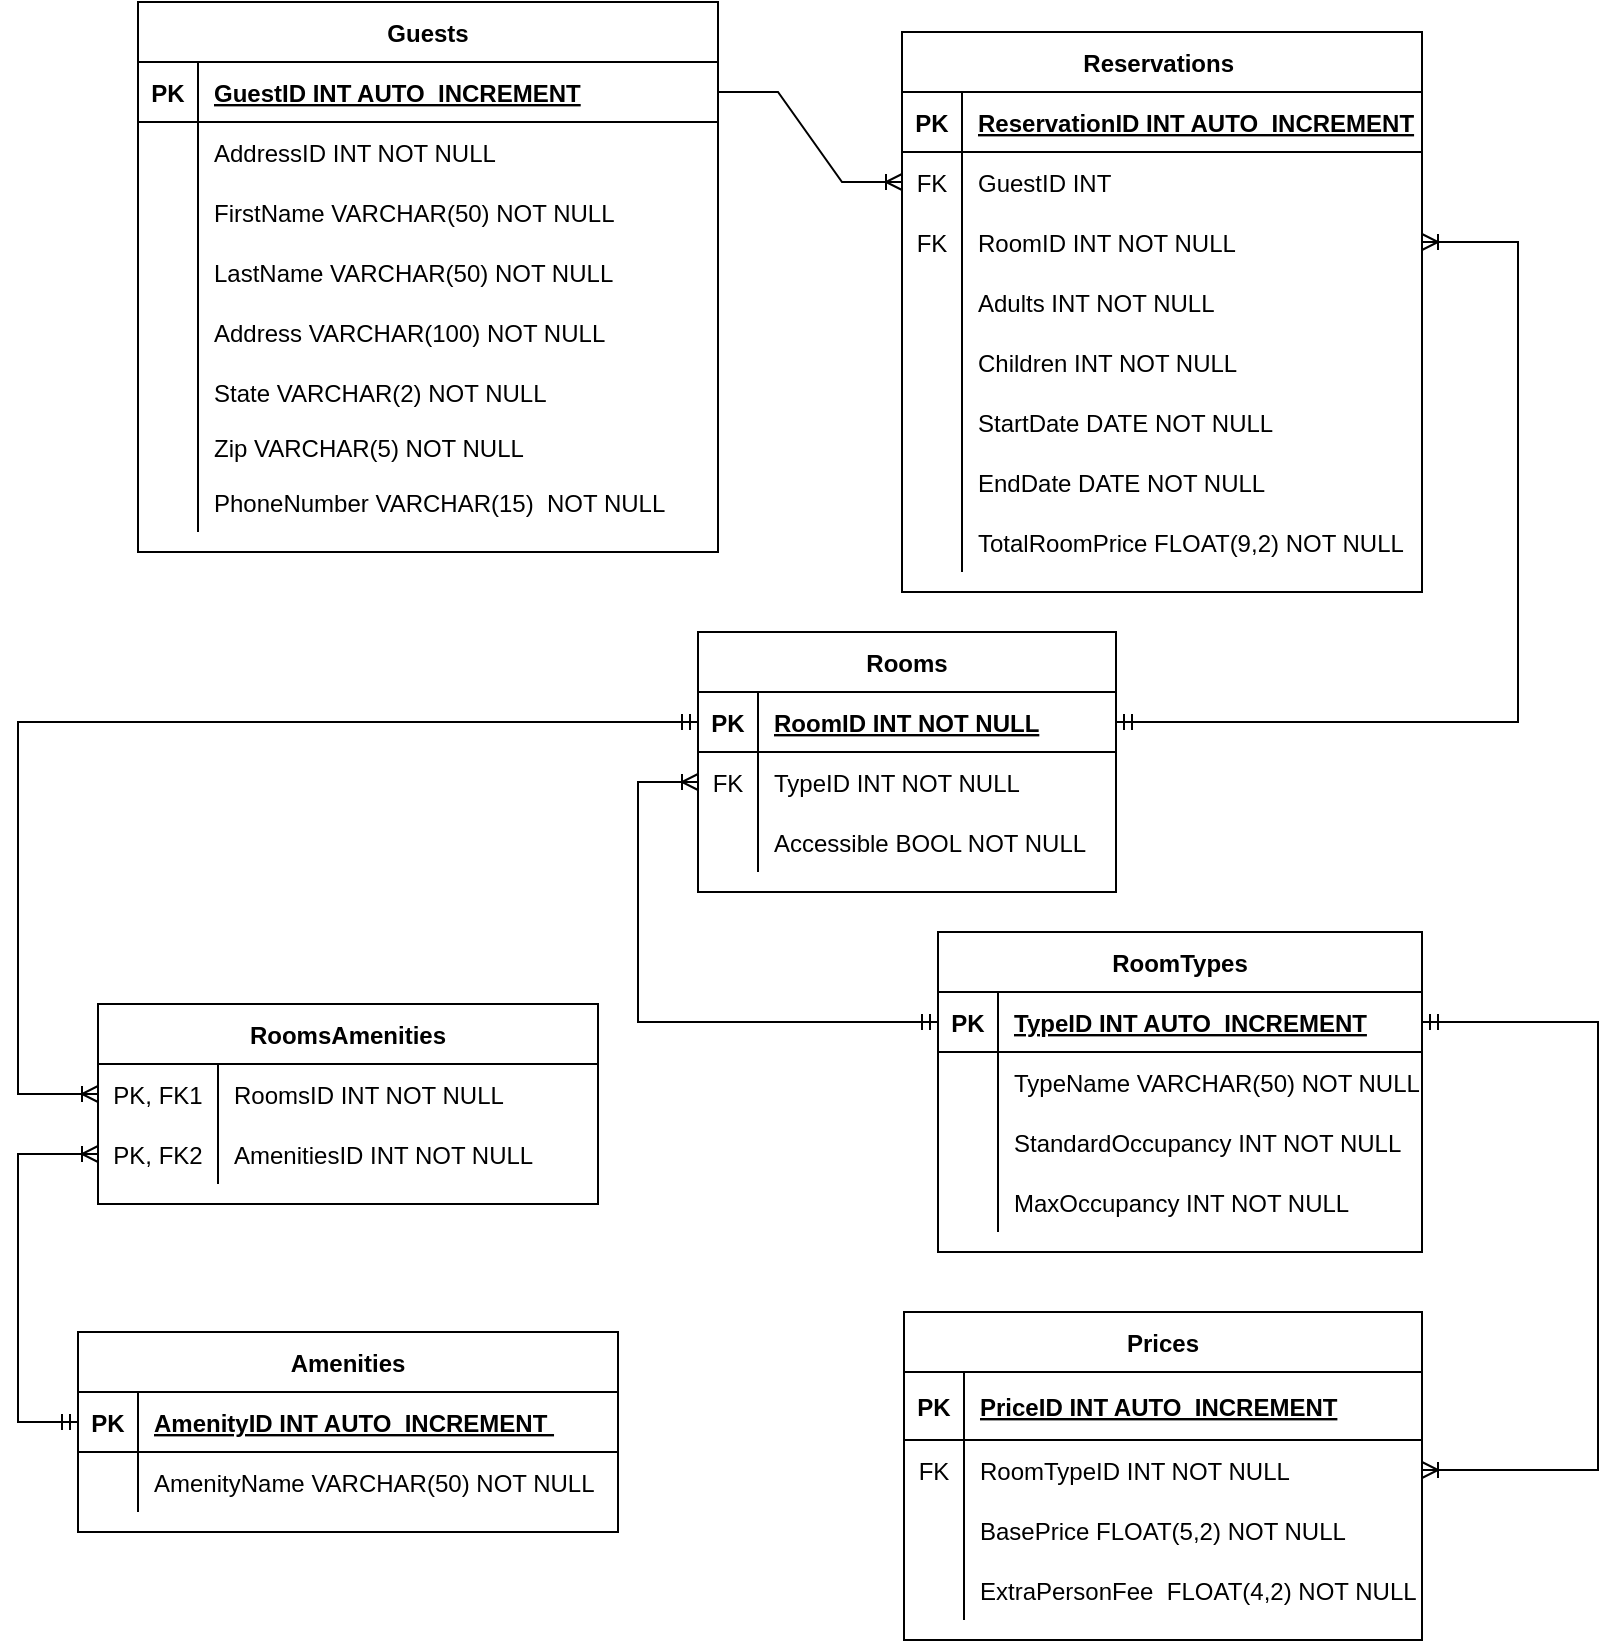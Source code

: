<mxfile version="20.4.0" type="github">
  <diagram id="ZT-JenQ6WWcd78gnaevU" name="Page-1">
    <mxGraphModel dx="1351" dy="877" grid="1" gridSize="10" guides="1" tooltips="1" connect="1" arrows="1" fold="1" page="1" pageScale="1" pageWidth="850" pageHeight="1100" math="0" shadow="0">
      <root>
        <mxCell id="0" />
        <mxCell id="1" parent="0" />
        <mxCell id="3OvZl7qTBsmn6aNfm2eg-8" value="Guests" style="shape=table;startSize=30;container=1;collapsible=1;childLayout=tableLayout;fixedRows=1;rowLines=0;fontStyle=1;align=center;resizeLast=1;" parent="1" vertex="1">
          <mxGeometry x="70" y="25" width="290" height="275" as="geometry" />
        </mxCell>
        <mxCell id="3OvZl7qTBsmn6aNfm2eg-9" value="" style="shape=tableRow;horizontal=0;startSize=0;swimlaneHead=0;swimlaneBody=0;fillColor=none;collapsible=0;dropTarget=0;points=[[0,0.5],[1,0.5]];portConstraint=eastwest;top=0;left=0;right=0;bottom=1;" parent="3OvZl7qTBsmn6aNfm2eg-8" vertex="1">
          <mxGeometry y="30" width="290" height="30" as="geometry" />
        </mxCell>
        <mxCell id="3OvZl7qTBsmn6aNfm2eg-10" value="PK" style="shape=partialRectangle;connectable=0;fillColor=none;top=0;left=0;bottom=0;right=0;fontStyle=1;overflow=hidden;" parent="3OvZl7qTBsmn6aNfm2eg-9" vertex="1">
          <mxGeometry width="30" height="30" as="geometry">
            <mxRectangle width="30" height="30" as="alternateBounds" />
          </mxGeometry>
        </mxCell>
        <mxCell id="3OvZl7qTBsmn6aNfm2eg-11" value="GuestID INT AUTO_INCREMENT" style="shape=partialRectangle;connectable=0;fillColor=none;top=0;left=0;bottom=0;right=0;align=left;spacingLeft=6;fontStyle=5;overflow=hidden;" parent="3OvZl7qTBsmn6aNfm2eg-9" vertex="1">
          <mxGeometry x="30" width="260" height="30" as="geometry">
            <mxRectangle width="260" height="30" as="alternateBounds" />
          </mxGeometry>
        </mxCell>
        <mxCell id="3OvZl7qTBsmn6aNfm2eg-188" style="shape=tableRow;horizontal=0;startSize=0;swimlaneHead=0;swimlaneBody=0;fillColor=none;collapsible=0;dropTarget=0;points=[[0,0.5],[1,0.5]];portConstraint=eastwest;top=0;left=0;right=0;bottom=0;" parent="3OvZl7qTBsmn6aNfm2eg-8" vertex="1">
          <mxGeometry y="60" width="290" height="30" as="geometry" />
        </mxCell>
        <mxCell id="3OvZl7qTBsmn6aNfm2eg-189" style="shape=partialRectangle;connectable=0;fillColor=none;top=0;left=0;bottom=0;right=0;editable=1;overflow=hidden;" parent="3OvZl7qTBsmn6aNfm2eg-188" vertex="1">
          <mxGeometry width="30" height="30" as="geometry">
            <mxRectangle width="30" height="30" as="alternateBounds" />
          </mxGeometry>
        </mxCell>
        <mxCell id="3OvZl7qTBsmn6aNfm2eg-190" value="AddressID INT NOT NULL" style="shape=partialRectangle;connectable=0;fillColor=none;top=0;left=0;bottom=0;right=0;align=left;spacingLeft=6;overflow=hidden;" parent="3OvZl7qTBsmn6aNfm2eg-188" vertex="1">
          <mxGeometry x="30" width="260" height="30" as="geometry">
            <mxRectangle width="260" height="30" as="alternateBounds" />
          </mxGeometry>
        </mxCell>
        <mxCell id="3OvZl7qTBsmn6aNfm2eg-12" value="" style="shape=tableRow;horizontal=0;startSize=0;swimlaneHead=0;swimlaneBody=0;fillColor=none;collapsible=0;dropTarget=0;points=[[0,0.5],[1,0.5]];portConstraint=eastwest;top=0;left=0;right=0;bottom=0;" parent="3OvZl7qTBsmn6aNfm2eg-8" vertex="1">
          <mxGeometry y="90" width="290" height="30" as="geometry" />
        </mxCell>
        <mxCell id="3OvZl7qTBsmn6aNfm2eg-13" value="" style="shape=partialRectangle;connectable=0;fillColor=none;top=0;left=0;bottom=0;right=0;editable=1;overflow=hidden;" parent="3OvZl7qTBsmn6aNfm2eg-12" vertex="1">
          <mxGeometry width="30" height="30" as="geometry">
            <mxRectangle width="30" height="30" as="alternateBounds" />
          </mxGeometry>
        </mxCell>
        <mxCell id="3OvZl7qTBsmn6aNfm2eg-14" value="FirstName VARCHAR(50) NOT NULL " style="shape=partialRectangle;connectable=0;fillColor=none;top=0;left=0;bottom=0;right=0;align=left;spacingLeft=6;overflow=hidden;" parent="3OvZl7qTBsmn6aNfm2eg-12" vertex="1">
          <mxGeometry x="30" width="260" height="30" as="geometry">
            <mxRectangle width="260" height="30" as="alternateBounds" />
          </mxGeometry>
        </mxCell>
        <mxCell id="3OvZl7qTBsmn6aNfm2eg-15" value="" style="shape=tableRow;horizontal=0;startSize=0;swimlaneHead=0;swimlaneBody=0;fillColor=none;collapsible=0;dropTarget=0;points=[[0,0.5],[1,0.5]];portConstraint=eastwest;top=0;left=0;right=0;bottom=0;" parent="3OvZl7qTBsmn6aNfm2eg-8" vertex="1">
          <mxGeometry y="120" width="290" height="30" as="geometry" />
        </mxCell>
        <mxCell id="3OvZl7qTBsmn6aNfm2eg-16" value="" style="shape=partialRectangle;connectable=0;fillColor=none;top=0;left=0;bottom=0;right=0;editable=1;overflow=hidden;" parent="3OvZl7qTBsmn6aNfm2eg-15" vertex="1">
          <mxGeometry width="30" height="30" as="geometry">
            <mxRectangle width="30" height="30" as="alternateBounds" />
          </mxGeometry>
        </mxCell>
        <mxCell id="3OvZl7qTBsmn6aNfm2eg-17" value="LastName VARCHAR(50) NOT NULL" style="shape=partialRectangle;connectable=0;fillColor=none;top=0;left=0;bottom=0;right=0;align=left;spacingLeft=6;overflow=hidden;" parent="3OvZl7qTBsmn6aNfm2eg-15" vertex="1">
          <mxGeometry x="30" width="260" height="30" as="geometry">
            <mxRectangle width="260" height="30" as="alternateBounds" />
          </mxGeometry>
        </mxCell>
        <mxCell id="r-uwivStK48X_2Jca5Dh-27" style="shape=tableRow;horizontal=0;startSize=0;swimlaneHead=0;swimlaneBody=0;fillColor=none;collapsible=0;dropTarget=0;points=[[0,0.5],[1,0.5]];portConstraint=eastwest;top=0;left=0;right=0;bottom=0;" vertex="1" parent="3OvZl7qTBsmn6aNfm2eg-8">
          <mxGeometry y="150" width="290" height="30" as="geometry" />
        </mxCell>
        <mxCell id="r-uwivStK48X_2Jca5Dh-28" style="shape=partialRectangle;connectable=0;fillColor=none;top=0;left=0;bottom=0;right=0;editable=1;overflow=hidden;" vertex="1" parent="r-uwivStK48X_2Jca5Dh-27">
          <mxGeometry width="30" height="30" as="geometry">
            <mxRectangle width="30" height="30" as="alternateBounds" />
          </mxGeometry>
        </mxCell>
        <mxCell id="r-uwivStK48X_2Jca5Dh-29" value="Address VARCHAR(100) NOT NULL " style="shape=partialRectangle;connectable=0;fillColor=none;top=0;left=0;bottom=0;right=0;align=left;spacingLeft=6;overflow=hidden;" vertex="1" parent="r-uwivStK48X_2Jca5Dh-27">
          <mxGeometry x="30" width="260" height="30" as="geometry">
            <mxRectangle width="260" height="30" as="alternateBounds" />
          </mxGeometry>
        </mxCell>
        <mxCell id="r-uwivStK48X_2Jca5Dh-24" style="shape=tableRow;horizontal=0;startSize=0;swimlaneHead=0;swimlaneBody=0;fillColor=none;collapsible=0;dropTarget=0;points=[[0,0.5],[1,0.5]];portConstraint=eastwest;top=0;left=0;right=0;bottom=0;" vertex="1" parent="3OvZl7qTBsmn6aNfm2eg-8">
          <mxGeometry y="180" width="290" height="30" as="geometry" />
        </mxCell>
        <mxCell id="r-uwivStK48X_2Jca5Dh-25" style="shape=partialRectangle;connectable=0;fillColor=none;top=0;left=0;bottom=0;right=0;editable=1;overflow=hidden;" vertex="1" parent="r-uwivStK48X_2Jca5Dh-24">
          <mxGeometry width="30" height="30" as="geometry">
            <mxRectangle width="30" height="30" as="alternateBounds" />
          </mxGeometry>
        </mxCell>
        <mxCell id="r-uwivStK48X_2Jca5Dh-26" value="State VARCHAR(2) NOT NULL" style="shape=partialRectangle;connectable=0;fillColor=none;top=0;left=0;bottom=0;right=0;align=left;spacingLeft=6;overflow=hidden;" vertex="1" parent="r-uwivStK48X_2Jca5Dh-24">
          <mxGeometry x="30" width="260" height="30" as="geometry">
            <mxRectangle width="260" height="30" as="alternateBounds" />
          </mxGeometry>
        </mxCell>
        <mxCell id="r-uwivStK48X_2Jca5Dh-21" style="shape=tableRow;horizontal=0;startSize=0;swimlaneHead=0;swimlaneBody=0;fillColor=none;collapsible=0;dropTarget=0;points=[[0,0.5],[1,0.5]];portConstraint=eastwest;top=0;left=0;right=0;bottom=0;" vertex="1" parent="3OvZl7qTBsmn6aNfm2eg-8">
          <mxGeometry y="210" width="290" height="25" as="geometry" />
        </mxCell>
        <mxCell id="r-uwivStK48X_2Jca5Dh-22" style="shape=partialRectangle;connectable=0;fillColor=none;top=0;left=0;bottom=0;right=0;editable=1;overflow=hidden;" vertex="1" parent="r-uwivStK48X_2Jca5Dh-21">
          <mxGeometry width="30" height="25" as="geometry">
            <mxRectangle width="30" height="25" as="alternateBounds" />
          </mxGeometry>
        </mxCell>
        <mxCell id="r-uwivStK48X_2Jca5Dh-23" value="Zip VARCHAR(5) NOT NULL" style="shape=partialRectangle;connectable=0;fillColor=none;top=0;left=0;bottom=0;right=0;align=left;spacingLeft=6;overflow=hidden;" vertex="1" parent="r-uwivStK48X_2Jca5Dh-21">
          <mxGeometry x="30" width="260" height="25" as="geometry">
            <mxRectangle width="260" height="25" as="alternateBounds" />
          </mxGeometry>
        </mxCell>
        <mxCell id="3OvZl7qTBsmn6aNfm2eg-18" value="" style="shape=tableRow;horizontal=0;startSize=0;swimlaneHead=0;swimlaneBody=0;fillColor=none;collapsible=0;dropTarget=0;points=[[0,0.5],[1,0.5]];portConstraint=eastwest;top=0;left=0;right=0;bottom=0;" parent="3OvZl7qTBsmn6aNfm2eg-8" vertex="1">
          <mxGeometry y="235" width="290" height="30" as="geometry" />
        </mxCell>
        <mxCell id="3OvZl7qTBsmn6aNfm2eg-19" value="" style="shape=partialRectangle;connectable=0;fillColor=none;top=0;left=0;bottom=0;right=0;editable=1;overflow=hidden;" parent="3OvZl7qTBsmn6aNfm2eg-18" vertex="1">
          <mxGeometry width="30" height="30" as="geometry">
            <mxRectangle width="30" height="30" as="alternateBounds" />
          </mxGeometry>
        </mxCell>
        <mxCell id="3OvZl7qTBsmn6aNfm2eg-20" value="PhoneNumber VARCHAR(15)  NOT NULL" style="shape=partialRectangle;connectable=0;fillColor=none;top=0;left=0;bottom=0;right=0;align=left;spacingLeft=6;overflow=hidden;" parent="3OvZl7qTBsmn6aNfm2eg-18" vertex="1">
          <mxGeometry x="30" width="260" height="30" as="geometry">
            <mxRectangle width="260" height="30" as="alternateBounds" />
          </mxGeometry>
        </mxCell>
        <mxCell id="3OvZl7qTBsmn6aNfm2eg-43" value="Reservations " style="shape=table;startSize=30;container=1;collapsible=1;childLayout=tableLayout;fixedRows=1;rowLines=0;fontStyle=1;align=center;resizeLast=1;" parent="1" vertex="1">
          <mxGeometry x="452" y="40" width="260" height="280" as="geometry" />
        </mxCell>
        <mxCell id="3OvZl7qTBsmn6aNfm2eg-44" value="" style="shape=tableRow;horizontal=0;startSize=0;swimlaneHead=0;swimlaneBody=0;fillColor=none;collapsible=0;dropTarget=0;points=[[0,0.5],[1,0.5]];portConstraint=eastwest;top=0;left=0;right=0;bottom=1;" parent="3OvZl7qTBsmn6aNfm2eg-43" vertex="1">
          <mxGeometry y="30" width="260" height="30" as="geometry" />
        </mxCell>
        <mxCell id="3OvZl7qTBsmn6aNfm2eg-45" value="PK" style="shape=partialRectangle;connectable=0;fillColor=none;top=0;left=0;bottom=0;right=0;fontStyle=1;overflow=hidden;" parent="3OvZl7qTBsmn6aNfm2eg-44" vertex="1">
          <mxGeometry width="30" height="30" as="geometry">
            <mxRectangle width="30" height="30" as="alternateBounds" />
          </mxGeometry>
        </mxCell>
        <mxCell id="3OvZl7qTBsmn6aNfm2eg-46" value="ReservationID INT AUTO_INCREMENT" style="shape=partialRectangle;connectable=0;fillColor=none;top=0;left=0;bottom=0;right=0;align=left;spacingLeft=6;fontStyle=5;overflow=hidden;" parent="3OvZl7qTBsmn6aNfm2eg-44" vertex="1">
          <mxGeometry x="30" width="230" height="30" as="geometry">
            <mxRectangle width="230" height="30" as="alternateBounds" />
          </mxGeometry>
        </mxCell>
        <mxCell id="3OvZl7qTBsmn6aNfm2eg-47" value="" style="shape=tableRow;horizontal=0;startSize=0;swimlaneHead=0;swimlaneBody=0;fillColor=none;collapsible=0;dropTarget=0;points=[[0,0.5],[1,0.5]];portConstraint=eastwest;top=0;left=0;right=0;bottom=0;" parent="3OvZl7qTBsmn6aNfm2eg-43" vertex="1">
          <mxGeometry y="60" width="260" height="30" as="geometry" />
        </mxCell>
        <mxCell id="3OvZl7qTBsmn6aNfm2eg-48" value="FK" style="shape=partialRectangle;connectable=0;fillColor=none;top=0;left=0;bottom=0;right=0;editable=1;overflow=hidden;" parent="3OvZl7qTBsmn6aNfm2eg-47" vertex="1">
          <mxGeometry width="30" height="30" as="geometry">
            <mxRectangle width="30" height="30" as="alternateBounds" />
          </mxGeometry>
        </mxCell>
        <mxCell id="3OvZl7qTBsmn6aNfm2eg-49" value="GuestID INT" style="shape=partialRectangle;connectable=0;fillColor=none;top=0;left=0;bottom=0;right=0;align=left;spacingLeft=6;overflow=hidden;" parent="3OvZl7qTBsmn6aNfm2eg-47" vertex="1">
          <mxGeometry x="30" width="230" height="30" as="geometry">
            <mxRectangle width="230" height="30" as="alternateBounds" />
          </mxGeometry>
        </mxCell>
        <mxCell id="r-uwivStK48X_2Jca5Dh-47" style="shape=tableRow;horizontal=0;startSize=0;swimlaneHead=0;swimlaneBody=0;fillColor=none;collapsible=0;dropTarget=0;points=[[0,0.5],[1,0.5]];portConstraint=eastwest;top=0;left=0;right=0;bottom=0;" vertex="1" parent="3OvZl7qTBsmn6aNfm2eg-43">
          <mxGeometry y="90" width="260" height="30" as="geometry" />
        </mxCell>
        <mxCell id="r-uwivStK48X_2Jca5Dh-48" value="FK" style="shape=partialRectangle;connectable=0;fillColor=none;top=0;left=0;bottom=0;right=0;editable=1;overflow=hidden;" vertex="1" parent="r-uwivStK48X_2Jca5Dh-47">
          <mxGeometry width="30" height="30" as="geometry">
            <mxRectangle width="30" height="30" as="alternateBounds" />
          </mxGeometry>
        </mxCell>
        <mxCell id="r-uwivStK48X_2Jca5Dh-49" value="RoomID INT NOT NULL" style="shape=partialRectangle;connectable=0;fillColor=none;top=0;left=0;bottom=0;right=0;align=left;spacingLeft=6;overflow=hidden;" vertex="1" parent="r-uwivStK48X_2Jca5Dh-47">
          <mxGeometry x="30" width="230" height="30" as="geometry">
            <mxRectangle width="230" height="30" as="alternateBounds" />
          </mxGeometry>
        </mxCell>
        <mxCell id="3OvZl7qTBsmn6aNfm2eg-50" value="" style="shape=tableRow;horizontal=0;startSize=0;swimlaneHead=0;swimlaneBody=0;fillColor=none;collapsible=0;dropTarget=0;points=[[0,0.5],[1,0.5]];portConstraint=eastwest;top=0;left=0;right=0;bottom=0;" parent="3OvZl7qTBsmn6aNfm2eg-43" vertex="1">
          <mxGeometry y="120" width="260" height="30" as="geometry" />
        </mxCell>
        <mxCell id="3OvZl7qTBsmn6aNfm2eg-51" value="" style="shape=partialRectangle;connectable=0;fillColor=none;top=0;left=0;bottom=0;right=0;editable=1;overflow=hidden;" parent="3OvZl7qTBsmn6aNfm2eg-50" vertex="1">
          <mxGeometry width="30" height="30" as="geometry">
            <mxRectangle width="30" height="30" as="alternateBounds" />
          </mxGeometry>
        </mxCell>
        <mxCell id="3OvZl7qTBsmn6aNfm2eg-52" value="Adults INT NOT NULL" style="shape=partialRectangle;connectable=0;fillColor=none;top=0;left=0;bottom=0;right=0;align=left;spacingLeft=6;overflow=hidden;" parent="3OvZl7qTBsmn6aNfm2eg-50" vertex="1">
          <mxGeometry x="30" width="230" height="30" as="geometry">
            <mxRectangle width="230" height="30" as="alternateBounds" />
          </mxGeometry>
        </mxCell>
        <mxCell id="3OvZl7qTBsmn6aNfm2eg-53" value="" style="shape=tableRow;horizontal=0;startSize=0;swimlaneHead=0;swimlaneBody=0;fillColor=none;collapsible=0;dropTarget=0;points=[[0,0.5],[1,0.5]];portConstraint=eastwest;top=0;left=0;right=0;bottom=0;" parent="3OvZl7qTBsmn6aNfm2eg-43" vertex="1">
          <mxGeometry y="150" width="260" height="30" as="geometry" />
        </mxCell>
        <mxCell id="3OvZl7qTBsmn6aNfm2eg-54" value="" style="shape=partialRectangle;connectable=0;fillColor=none;top=0;left=0;bottom=0;right=0;editable=1;overflow=hidden;" parent="3OvZl7qTBsmn6aNfm2eg-53" vertex="1">
          <mxGeometry width="30" height="30" as="geometry">
            <mxRectangle width="30" height="30" as="alternateBounds" />
          </mxGeometry>
        </mxCell>
        <mxCell id="3OvZl7qTBsmn6aNfm2eg-55" value="Children INT NOT NULL" style="shape=partialRectangle;connectable=0;fillColor=none;top=0;left=0;bottom=0;right=0;align=left;spacingLeft=6;overflow=hidden;" parent="3OvZl7qTBsmn6aNfm2eg-53" vertex="1">
          <mxGeometry x="30" width="230" height="30" as="geometry">
            <mxRectangle width="230" height="30" as="alternateBounds" />
          </mxGeometry>
        </mxCell>
        <mxCell id="3OvZl7qTBsmn6aNfm2eg-56" style="shape=tableRow;horizontal=0;startSize=0;swimlaneHead=0;swimlaneBody=0;fillColor=none;collapsible=0;dropTarget=0;points=[[0,0.5],[1,0.5]];portConstraint=eastwest;top=0;left=0;right=0;bottom=0;" parent="3OvZl7qTBsmn6aNfm2eg-43" vertex="1">
          <mxGeometry y="180" width="260" height="30" as="geometry" />
        </mxCell>
        <mxCell id="3OvZl7qTBsmn6aNfm2eg-57" style="shape=partialRectangle;connectable=0;fillColor=none;top=0;left=0;bottom=0;right=0;editable=1;overflow=hidden;" parent="3OvZl7qTBsmn6aNfm2eg-56" vertex="1">
          <mxGeometry width="30" height="30" as="geometry">
            <mxRectangle width="30" height="30" as="alternateBounds" />
          </mxGeometry>
        </mxCell>
        <mxCell id="3OvZl7qTBsmn6aNfm2eg-58" value="StartDate DATE NOT NULL" style="shape=partialRectangle;connectable=0;fillColor=none;top=0;left=0;bottom=0;right=0;align=left;spacingLeft=6;overflow=hidden;" parent="3OvZl7qTBsmn6aNfm2eg-56" vertex="1">
          <mxGeometry x="30" width="230" height="30" as="geometry">
            <mxRectangle width="230" height="30" as="alternateBounds" />
          </mxGeometry>
        </mxCell>
        <mxCell id="3OvZl7qTBsmn6aNfm2eg-59" style="shape=tableRow;horizontal=0;startSize=0;swimlaneHead=0;swimlaneBody=0;fillColor=none;collapsible=0;dropTarget=0;points=[[0,0.5],[1,0.5]];portConstraint=eastwest;top=0;left=0;right=0;bottom=0;" parent="3OvZl7qTBsmn6aNfm2eg-43" vertex="1">
          <mxGeometry y="210" width="260" height="30" as="geometry" />
        </mxCell>
        <mxCell id="3OvZl7qTBsmn6aNfm2eg-60" style="shape=partialRectangle;connectable=0;fillColor=none;top=0;left=0;bottom=0;right=0;editable=1;overflow=hidden;" parent="3OvZl7qTBsmn6aNfm2eg-59" vertex="1">
          <mxGeometry width="30" height="30" as="geometry">
            <mxRectangle width="30" height="30" as="alternateBounds" />
          </mxGeometry>
        </mxCell>
        <mxCell id="3OvZl7qTBsmn6aNfm2eg-61" value="EndDate DATE NOT NULL " style="shape=partialRectangle;connectable=0;fillColor=none;top=0;left=0;bottom=0;right=0;align=left;spacingLeft=6;overflow=hidden;" parent="3OvZl7qTBsmn6aNfm2eg-59" vertex="1">
          <mxGeometry x="30" width="230" height="30" as="geometry">
            <mxRectangle width="230" height="30" as="alternateBounds" />
          </mxGeometry>
        </mxCell>
        <mxCell id="3OvZl7qTBsmn6aNfm2eg-62" style="shape=tableRow;horizontal=0;startSize=0;swimlaneHead=0;swimlaneBody=0;fillColor=none;collapsible=0;dropTarget=0;points=[[0,0.5],[1,0.5]];portConstraint=eastwest;top=0;left=0;right=0;bottom=0;" parent="3OvZl7qTBsmn6aNfm2eg-43" vertex="1">
          <mxGeometry y="240" width="260" height="30" as="geometry" />
        </mxCell>
        <mxCell id="3OvZl7qTBsmn6aNfm2eg-63" style="shape=partialRectangle;connectable=0;fillColor=none;top=0;left=0;bottom=0;right=0;editable=1;overflow=hidden;" parent="3OvZl7qTBsmn6aNfm2eg-62" vertex="1">
          <mxGeometry width="30" height="30" as="geometry">
            <mxRectangle width="30" height="30" as="alternateBounds" />
          </mxGeometry>
        </mxCell>
        <mxCell id="3OvZl7qTBsmn6aNfm2eg-64" value="TotalRoomPrice FLOAT(9,2) NOT NULL " style="shape=partialRectangle;connectable=0;fillColor=none;top=0;left=0;bottom=0;right=0;align=left;spacingLeft=6;overflow=hidden;" parent="3OvZl7qTBsmn6aNfm2eg-62" vertex="1">
          <mxGeometry x="30" width="230" height="30" as="geometry">
            <mxRectangle width="230" height="30" as="alternateBounds" />
          </mxGeometry>
        </mxCell>
        <mxCell id="3OvZl7qTBsmn6aNfm2eg-65" value="" style="edgeStyle=entityRelationEdgeStyle;fontSize=12;html=1;endArrow=ERoneToMany;rounded=0;elbow=vertical;exitX=1;exitY=0.5;exitDx=0;exitDy=0;entryX=0;entryY=0.5;entryDx=0;entryDy=0;" parent="1" source="3OvZl7qTBsmn6aNfm2eg-9" target="3OvZl7qTBsmn6aNfm2eg-47" edge="1">
          <mxGeometry width="100" height="100" relative="1" as="geometry">
            <mxPoint x="360" y="340" as="sourcePoint" />
            <mxPoint x="460" y="240" as="targetPoint" />
          </mxGeometry>
        </mxCell>
        <mxCell id="3OvZl7qTBsmn6aNfm2eg-83" value="Rooms" style="shape=table;startSize=30;container=1;collapsible=1;childLayout=tableLayout;fixedRows=1;rowLines=0;fontStyle=1;align=center;resizeLast=1;" parent="1" vertex="1">
          <mxGeometry x="350" y="340" width="209" height="130" as="geometry" />
        </mxCell>
        <mxCell id="3OvZl7qTBsmn6aNfm2eg-84" value="" style="shape=tableRow;horizontal=0;startSize=0;swimlaneHead=0;swimlaneBody=0;fillColor=none;collapsible=0;dropTarget=0;points=[[0,0.5],[1,0.5]];portConstraint=eastwest;top=0;left=0;right=0;bottom=1;" parent="3OvZl7qTBsmn6aNfm2eg-83" vertex="1">
          <mxGeometry y="30" width="209" height="30" as="geometry" />
        </mxCell>
        <mxCell id="3OvZl7qTBsmn6aNfm2eg-85" value="PK" style="shape=partialRectangle;connectable=0;fillColor=none;top=0;left=0;bottom=0;right=0;fontStyle=1;overflow=hidden;" parent="3OvZl7qTBsmn6aNfm2eg-84" vertex="1">
          <mxGeometry width="30" height="30" as="geometry">
            <mxRectangle width="30" height="30" as="alternateBounds" />
          </mxGeometry>
        </mxCell>
        <mxCell id="3OvZl7qTBsmn6aNfm2eg-86" value="RoomID INT NOT NULL" style="shape=partialRectangle;connectable=0;fillColor=none;top=0;left=0;bottom=0;right=0;align=left;spacingLeft=6;fontStyle=5;overflow=hidden;" parent="3OvZl7qTBsmn6aNfm2eg-84" vertex="1">
          <mxGeometry x="30" width="179" height="30" as="geometry">
            <mxRectangle width="179" height="30" as="alternateBounds" />
          </mxGeometry>
        </mxCell>
        <mxCell id="3OvZl7qTBsmn6aNfm2eg-87" value="" style="shape=tableRow;horizontal=0;startSize=0;swimlaneHead=0;swimlaneBody=0;fillColor=none;collapsible=0;dropTarget=0;points=[[0,0.5],[1,0.5]];portConstraint=eastwest;top=0;left=0;right=0;bottom=0;" parent="3OvZl7qTBsmn6aNfm2eg-83" vertex="1">
          <mxGeometry y="60" width="209" height="30" as="geometry" />
        </mxCell>
        <mxCell id="3OvZl7qTBsmn6aNfm2eg-88" value="FK" style="shape=partialRectangle;connectable=0;fillColor=none;top=0;left=0;bottom=0;right=0;editable=1;overflow=hidden;" parent="3OvZl7qTBsmn6aNfm2eg-87" vertex="1">
          <mxGeometry width="30" height="30" as="geometry">
            <mxRectangle width="30" height="30" as="alternateBounds" />
          </mxGeometry>
        </mxCell>
        <mxCell id="3OvZl7qTBsmn6aNfm2eg-89" value="TypeID INT NOT NULL" style="shape=partialRectangle;connectable=0;fillColor=none;top=0;left=0;bottom=0;right=0;align=left;spacingLeft=6;overflow=hidden;" parent="3OvZl7qTBsmn6aNfm2eg-87" vertex="1">
          <mxGeometry x="30" width="179" height="30" as="geometry">
            <mxRectangle width="179" height="30" as="alternateBounds" />
          </mxGeometry>
        </mxCell>
        <mxCell id="3OvZl7qTBsmn6aNfm2eg-93" value="" style="shape=tableRow;horizontal=0;startSize=0;swimlaneHead=0;swimlaneBody=0;fillColor=none;collapsible=0;dropTarget=0;points=[[0,0.5],[1,0.5]];portConstraint=eastwest;top=0;left=0;right=0;bottom=0;" parent="3OvZl7qTBsmn6aNfm2eg-83" vertex="1">
          <mxGeometry y="90" width="209" height="30" as="geometry" />
        </mxCell>
        <mxCell id="3OvZl7qTBsmn6aNfm2eg-94" value="" style="shape=partialRectangle;connectable=0;fillColor=none;top=0;left=0;bottom=0;right=0;editable=1;overflow=hidden;" parent="3OvZl7qTBsmn6aNfm2eg-93" vertex="1">
          <mxGeometry width="30" height="30" as="geometry">
            <mxRectangle width="30" height="30" as="alternateBounds" />
          </mxGeometry>
        </mxCell>
        <mxCell id="3OvZl7qTBsmn6aNfm2eg-95" value="Accessible BOOL NOT NULL" style="shape=partialRectangle;connectable=0;fillColor=none;top=0;left=0;bottom=0;right=0;align=left;spacingLeft=6;overflow=hidden;" parent="3OvZl7qTBsmn6aNfm2eg-93" vertex="1">
          <mxGeometry x="30" width="179" height="30" as="geometry">
            <mxRectangle width="179" height="30" as="alternateBounds" />
          </mxGeometry>
        </mxCell>
        <mxCell id="3OvZl7qTBsmn6aNfm2eg-97" value="RoomTypes" style="shape=table;startSize=30;container=1;collapsible=1;childLayout=tableLayout;fixedRows=1;rowLines=0;fontStyle=1;align=center;resizeLast=1;" parent="1" vertex="1">
          <mxGeometry x="470" y="490" width="242" height="160" as="geometry" />
        </mxCell>
        <mxCell id="3OvZl7qTBsmn6aNfm2eg-98" value="" style="shape=tableRow;horizontal=0;startSize=0;swimlaneHead=0;swimlaneBody=0;fillColor=none;collapsible=0;dropTarget=0;points=[[0,0.5],[1,0.5]];portConstraint=eastwest;top=0;left=0;right=0;bottom=1;" parent="3OvZl7qTBsmn6aNfm2eg-97" vertex="1">
          <mxGeometry y="30" width="242" height="30" as="geometry" />
        </mxCell>
        <mxCell id="3OvZl7qTBsmn6aNfm2eg-99" value="PK" style="shape=partialRectangle;connectable=0;fillColor=none;top=0;left=0;bottom=0;right=0;fontStyle=1;overflow=hidden;" parent="3OvZl7qTBsmn6aNfm2eg-98" vertex="1">
          <mxGeometry width="30" height="30" as="geometry">
            <mxRectangle width="30" height="30" as="alternateBounds" />
          </mxGeometry>
        </mxCell>
        <mxCell id="3OvZl7qTBsmn6aNfm2eg-100" value="TypeID INT AUTO_INCREMENT" style="shape=partialRectangle;connectable=0;fillColor=none;top=0;left=0;bottom=0;right=0;align=left;spacingLeft=6;fontStyle=5;overflow=hidden;" parent="3OvZl7qTBsmn6aNfm2eg-98" vertex="1">
          <mxGeometry x="30" width="212" height="30" as="geometry">
            <mxRectangle width="212" height="30" as="alternateBounds" />
          </mxGeometry>
        </mxCell>
        <mxCell id="3OvZl7qTBsmn6aNfm2eg-101" value="" style="shape=tableRow;horizontal=0;startSize=0;swimlaneHead=0;swimlaneBody=0;fillColor=none;collapsible=0;dropTarget=0;points=[[0,0.5],[1,0.5]];portConstraint=eastwest;top=0;left=0;right=0;bottom=0;" parent="3OvZl7qTBsmn6aNfm2eg-97" vertex="1">
          <mxGeometry y="60" width="242" height="30" as="geometry" />
        </mxCell>
        <mxCell id="3OvZl7qTBsmn6aNfm2eg-102" value="" style="shape=partialRectangle;connectable=0;fillColor=none;top=0;left=0;bottom=0;right=0;editable=1;overflow=hidden;" parent="3OvZl7qTBsmn6aNfm2eg-101" vertex="1">
          <mxGeometry width="30" height="30" as="geometry">
            <mxRectangle width="30" height="30" as="alternateBounds" />
          </mxGeometry>
        </mxCell>
        <mxCell id="3OvZl7qTBsmn6aNfm2eg-103" value="TypeName VARCHAR(50) NOT NULL" style="shape=partialRectangle;connectable=0;fillColor=none;top=0;left=0;bottom=0;right=0;align=left;spacingLeft=6;overflow=hidden;" parent="3OvZl7qTBsmn6aNfm2eg-101" vertex="1">
          <mxGeometry x="30" width="212" height="30" as="geometry">
            <mxRectangle width="212" height="30" as="alternateBounds" />
          </mxGeometry>
        </mxCell>
        <mxCell id="3OvZl7qTBsmn6aNfm2eg-104" value="" style="shape=tableRow;horizontal=0;startSize=0;swimlaneHead=0;swimlaneBody=0;fillColor=none;collapsible=0;dropTarget=0;points=[[0,0.5],[1,0.5]];portConstraint=eastwest;top=0;left=0;right=0;bottom=0;" parent="3OvZl7qTBsmn6aNfm2eg-97" vertex="1">
          <mxGeometry y="90" width="242" height="30" as="geometry" />
        </mxCell>
        <mxCell id="3OvZl7qTBsmn6aNfm2eg-105" value="" style="shape=partialRectangle;connectable=0;fillColor=none;top=0;left=0;bottom=0;right=0;editable=1;overflow=hidden;" parent="3OvZl7qTBsmn6aNfm2eg-104" vertex="1">
          <mxGeometry width="30" height="30" as="geometry">
            <mxRectangle width="30" height="30" as="alternateBounds" />
          </mxGeometry>
        </mxCell>
        <mxCell id="3OvZl7qTBsmn6aNfm2eg-106" value="StandardOccupancy INT NOT NULL" style="shape=partialRectangle;connectable=0;fillColor=none;top=0;left=0;bottom=0;right=0;align=left;spacingLeft=6;overflow=hidden;" parent="3OvZl7qTBsmn6aNfm2eg-104" vertex="1">
          <mxGeometry x="30" width="212" height="30" as="geometry">
            <mxRectangle width="212" height="30" as="alternateBounds" />
          </mxGeometry>
        </mxCell>
        <mxCell id="3OvZl7qTBsmn6aNfm2eg-107" value="" style="shape=tableRow;horizontal=0;startSize=0;swimlaneHead=0;swimlaneBody=0;fillColor=none;collapsible=0;dropTarget=0;points=[[0,0.5],[1,0.5]];portConstraint=eastwest;top=0;left=0;right=0;bottom=0;" parent="3OvZl7qTBsmn6aNfm2eg-97" vertex="1">
          <mxGeometry y="120" width="242" height="30" as="geometry" />
        </mxCell>
        <mxCell id="3OvZl7qTBsmn6aNfm2eg-108" value="" style="shape=partialRectangle;connectable=0;fillColor=none;top=0;left=0;bottom=0;right=0;editable=1;overflow=hidden;" parent="3OvZl7qTBsmn6aNfm2eg-107" vertex="1">
          <mxGeometry width="30" height="30" as="geometry">
            <mxRectangle width="30" height="30" as="alternateBounds" />
          </mxGeometry>
        </mxCell>
        <mxCell id="3OvZl7qTBsmn6aNfm2eg-109" value="MaxOccupancy INT NOT NULL" style="shape=partialRectangle;connectable=0;fillColor=none;top=0;left=0;bottom=0;right=0;align=left;spacingLeft=6;overflow=hidden;" parent="3OvZl7qTBsmn6aNfm2eg-107" vertex="1">
          <mxGeometry x="30" width="212" height="30" as="geometry">
            <mxRectangle width="212" height="30" as="alternateBounds" />
          </mxGeometry>
        </mxCell>
        <mxCell id="3OvZl7qTBsmn6aNfm2eg-111" value="" style="edgeStyle=elbowEdgeStyle;fontSize=12;html=1;endArrow=ERoneToMany;startArrow=ERmandOne;rounded=0;exitX=0;exitY=0.5;exitDx=0;exitDy=0;entryX=0;entryY=0.5;entryDx=0;entryDy=0;" parent="1" source="3OvZl7qTBsmn6aNfm2eg-98" target="3OvZl7qTBsmn6aNfm2eg-87" edge="1">
          <mxGeometry width="100" height="100" relative="1" as="geometry">
            <mxPoint x="290" y="560" as="sourcePoint" />
            <mxPoint x="270" y="400" as="targetPoint" />
            <Array as="points">
              <mxPoint x="320" y="450" />
              <mxPoint x="290" y="490" />
              <mxPoint x="290" y="480" />
              <mxPoint x="280" y="470" />
            </Array>
          </mxGeometry>
        </mxCell>
        <mxCell id="3OvZl7qTBsmn6aNfm2eg-126" value="Prices" style="shape=table;startSize=30;container=1;collapsible=1;childLayout=tableLayout;fixedRows=1;rowLines=0;fontStyle=1;align=center;resizeLast=1;" parent="1" vertex="1">
          <mxGeometry x="453" y="680" width="259" height="164" as="geometry" />
        </mxCell>
        <mxCell id="3OvZl7qTBsmn6aNfm2eg-127" value="" style="shape=tableRow;horizontal=0;startSize=0;swimlaneHead=0;swimlaneBody=0;fillColor=none;collapsible=0;dropTarget=0;points=[[0,0.5],[1,0.5]];portConstraint=eastwest;top=0;left=0;right=0;bottom=1;" parent="3OvZl7qTBsmn6aNfm2eg-126" vertex="1">
          <mxGeometry y="30" width="259" height="34" as="geometry" />
        </mxCell>
        <mxCell id="3OvZl7qTBsmn6aNfm2eg-128" value="PK" style="shape=partialRectangle;connectable=0;fillColor=none;top=0;left=0;bottom=0;right=0;fontStyle=1;overflow=hidden;" parent="3OvZl7qTBsmn6aNfm2eg-127" vertex="1">
          <mxGeometry width="30" height="34" as="geometry">
            <mxRectangle width="30" height="34" as="alternateBounds" />
          </mxGeometry>
        </mxCell>
        <mxCell id="3OvZl7qTBsmn6aNfm2eg-129" value="PriceID INT AUTO_INCREMENT" style="shape=partialRectangle;connectable=0;fillColor=none;top=0;left=0;bottom=0;right=0;align=left;spacingLeft=6;fontStyle=5;overflow=hidden;" parent="3OvZl7qTBsmn6aNfm2eg-127" vertex="1">
          <mxGeometry x="30" width="229" height="34" as="geometry">
            <mxRectangle width="229" height="34" as="alternateBounds" />
          </mxGeometry>
        </mxCell>
        <mxCell id="r-uwivStK48X_2Jca5Dh-31" style="shape=tableRow;horizontal=0;startSize=0;swimlaneHead=0;swimlaneBody=0;fillColor=none;collapsible=0;dropTarget=0;points=[[0,0.5],[1,0.5]];portConstraint=eastwest;top=0;left=0;right=0;bottom=0;" vertex="1" parent="3OvZl7qTBsmn6aNfm2eg-126">
          <mxGeometry y="64" width="259" height="30" as="geometry" />
        </mxCell>
        <mxCell id="r-uwivStK48X_2Jca5Dh-32" value="FK" style="shape=partialRectangle;connectable=0;fillColor=none;top=0;left=0;bottom=0;right=0;editable=1;overflow=hidden;" vertex="1" parent="r-uwivStK48X_2Jca5Dh-31">
          <mxGeometry width="30" height="30" as="geometry">
            <mxRectangle width="30" height="30" as="alternateBounds" />
          </mxGeometry>
        </mxCell>
        <mxCell id="r-uwivStK48X_2Jca5Dh-33" value="RoomTypeID INT NOT NULL" style="shape=partialRectangle;connectable=0;fillColor=none;top=0;left=0;bottom=0;right=0;align=left;spacingLeft=6;overflow=hidden;" vertex="1" parent="r-uwivStK48X_2Jca5Dh-31">
          <mxGeometry x="30" width="229" height="30" as="geometry">
            <mxRectangle width="229" height="30" as="alternateBounds" />
          </mxGeometry>
        </mxCell>
        <mxCell id="3OvZl7qTBsmn6aNfm2eg-130" value="" style="shape=tableRow;horizontal=0;startSize=0;swimlaneHead=0;swimlaneBody=0;fillColor=none;collapsible=0;dropTarget=0;points=[[0,0.5],[1,0.5]];portConstraint=eastwest;top=0;left=0;right=0;bottom=0;" parent="3OvZl7qTBsmn6aNfm2eg-126" vertex="1">
          <mxGeometry y="94" width="259" height="30" as="geometry" />
        </mxCell>
        <mxCell id="3OvZl7qTBsmn6aNfm2eg-131" value="" style="shape=partialRectangle;connectable=0;fillColor=none;top=0;left=0;bottom=0;right=0;editable=1;overflow=hidden;" parent="3OvZl7qTBsmn6aNfm2eg-130" vertex="1">
          <mxGeometry width="30" height="30" as="geometry">
            <mxRectangle width="30" height="30" as="alternateBounds" />
          </mxGeometry>
        </mxCell>
        <mxCell id="3OvZl7qTBsmn6aNfm2eg-132" value="BasePrice FLOAT(5,2) NOT NULL" style="shape=partialRectangle;connectable=0;fillColor=none;top=0;left=0;bottom=0;right=0;align=left;spacingLeft=6;overflow=hidden;" parent="3OvZl7qTBsmn6aNfm2eg-130" vertex="1">
          <mxGeometry x="30" width="229" height="30" as="geometry">
            <mxRectangle width="229" height="30" as="alternateBounds" />
          </mxGeometry>
        </mxCell>
        <mxCell id="3OvZl7qTBsmn6aNfm2eg-133" value="" style="shape=tableRow;horizontal=0;startSize=0;swimlaneHead=0;swimlaneBody=0;fillColor=none;collapsible=0;dropTarget=0;points=[[0,0.5],[1,0.5]];portConstraint=eastwest;top=0;left=0;right=0;bottom=0;" parent="3OvZl7qTBsmn6aNfm2eg-126" vertex="1">
          <mxGeometry y="124" width="259" height="30" as="geometry" />
        </mxCell>
        <mxCell id="3OvZl7qTBsmn6aNfm2eg-134" value="" style="shape=partialRectangle;connectable=0;fillColor=none;top=0;left=0;bottom=0;right=0;editable=1;overflow=hidden;" parent="3OvZl7qTBsmn6aNfm2eg-133" vertex="1">
          <mxGeometry width="30" height="30" as="geometry">
            <mxRectangle width="30" height="30" as="alternateBounds" />
          </mxGeometry>
        </mxCell>
        <mxCell id="3OvZl7qTBsmn6aNfm2eg-135" value="ExtraPersonFee  FLOAT(4,2) NOT NULL" style="shape=partialRectangle;connectable=0;fillColor=none;top=0;left=0;bottom=0;right=0;align=left;spacingLeft=6;overflow=hidden;" parent="3OvZl7qTBsmn6aNfm2eg-133" vertex="1">
          <mxGeometry x="30" width="229" height="30" as="geometry">
            <mxRectangle width="229" height="30" as="alternateBounds" />
          </mxGeometry>
        </mxCell>
        <mxCell id="3OvZl7qTBsmn6aNfm2eg-139" value="RoomsAmenities" style="shape=table;startSize=30;container=1;collapsible=1;childLayout=tableLayout;fixedRows=1;rowLines=0;fontStyle=1;align=center;resizeLast=1;" parent="1" vertex="1">
          <mxGeometry x="50" y="526" width="250" height="100" as="geometry" />
        </mxCell>
        <mxCell id="3OvZl7qTBsmn6aNfm2eg-143" value="" style="shape=tableRow;horizontal=0;startSize=0;swimlaneHead=0;swimlaneBody=0;fillColor=none;collapsible=0;dropTarget=0;points=[[0,0.5],[1,0.5]];portConstraint=eastwest;top=0;left=0;right=0;bottom=0;" parent="3OvZl7qTBsmn6aNfm2eg-139" vertex="1">
          <mxGeometry y="30" width="250" height="30" as="geometry" />
        </mxCell>
        <mxCell id="3OvZl7qTBsmn6aNfm2eg-144" value="PK, FK1" style="shape=partialRectangle;connectable=0;fillColor=none;top=0;left=0;bottom=0;right=0;editable=1;overflow=hidden;" parent="3OvZl7qTBsmn6aNfm2eg-143" vertex="1">
          <mxGeometry width="60" height="30" as="geometry">
            <mxRectangle width="60" height="30" as="alternateBounds" />
          </mxGeometry>
        </mxCell>
        <mxCell id="3OvZl7qTBsmn6aNfm2eg-145" value="RoomsID INT NOT NULL" style="shape=partialRectangle;connectable=0;fillColor=none;top=0;left=0;bottom=0;right=0;align=left;spacingLeft=6;overflow=hidden;" parent="3OvZl7qTBsmn6aNfm2eg-143" vertex="1">
          <mxGeometry x="60" width="190" height="30" as="geometry">
            <mxRectangle width="190" height="30" as="alternateBounds" />
          </mxGeometry>
        </mxCell>
        <mxCell id="3OvZl7qTBsmn6aNfm2eg-146" value="" style="shape=tableRow;horizontal=0;startSize=0;swimlaneHead=0;swimlaneBody=0;fillColor=none;collapsible=0;dropTarget=0;points=[[0,0.5],[1,0.5]];portConstraint=eastwest;top=0;left=0;right=0;bottom=0;" parent="3OvZl7qTBsmn6aNfm2eg-139" vertex="1">
          <mxGeometry y="60" width="250" height="30" as="geometry" />
        </mxCell>
        <mxCell id="3OvZl7qTBsmn6aNfm2eg-147" value="PK, FK2" style="shape=partialRectangle;connectable=0;fillColor=none;top=0;left=0;bottom=0;right=0;editable=1;overflow=hidden;" parent="3OvZl7qTBsmn6aNfm2eg-146" vertex="1">
          <mxGeometry width="60" height="30" as="geometry">
            <mxRectangle width="60" height="30" as="alternateBounds" />
          </mxGeometry>
        </mxCell>
        <mxCell id="3OvZl7qTBsmn6aNfm2eg-148" value="AmenitiesID INT NOT NULL" style="shape=partialRectangle;connectable=0;fillColor=none;top=0;left=0;bottom=0;right=0;align=left;spacingLeft=6;overflow=hidden;" parent="3OvZl7qTBsmn6aNfm2eg-146" vertex="1">
          <mxGeometry x="60" width="190" height="30" as="geometry">
            <mxRectangle width="190" height="30" as="alternateBounds" />
          </mxGeometry>
        </mxCell>
        <mxCell id="3OvZl7qTBsmn6aNfm2eg-152" value="" style="edgeStyle=elbowEdgeStyle;fontSize=12;html=1;endArrow=ERoneToMany;startArrow=ERmandOne;rounded=0;exitX=0;exitY=0.5;exitDx=0;exitDy=0;entryX=0;entryY=0.5;entryDx=0;entryDy=0;" parent="1" source="3OvZl7qTBsmn6aNfm2eg-84" target="3OvZl7qTBsmn6aNfm2eg-143" edge="1">
          <mxGeometry width="100" height="100" relative="1" as="geometry">
            <mxPoint x="280" y="370" as="sourcePoint" />
            <mxPoint x="30" y="470" as="targetPoint" />
            <Array as="points">
              <mxPoint x="10" y="420" />
              <mxPoint x="270" y="550" />
            </Array>
          </mxGeometry>
        </mxCell>
        <mxCell id="3OvZl7qTBsmn6aNfm2eg-153" value="Amenities" style="shape=table;startSize=30;container=1;collapsible=1;childLayout=tableLayout;fixedRows=1;rowLines=0;fontStyle=1;align=center;resizeLast=1;" parent="1" vertex="1">
          <mxGeometry x="40" y="690" width="270" height="100" as="geometry" />
        </mxCell>
        <mxCell id="3OvZl7qTBsmn6aNfm2eg-154" value="" style="shape=tableRow;horizontal=0;startSize=0;swimlaneHead=0;swimlaneBody=0;fillColor=none;collapsible=0;dropTarget=0;points=[[0,0.5],[1,0.5]];portConstraint=eastwest;top=0;left=0;right=0;bottom=1;" parent="3OvZl7qTBsmn6aNfm2eg-153" vertex="1">
          <mxGeometry y="30" width="270" height="30" as="geometry" />
        </mxCell>
        <mxCell id="3OvZl7qTBsmn6aNfm2eg-155" value="PK" style="shape=partialRectangle;connectable=0;fillColor=none;top=0;left=0;bottom=0;right=0;fontStyle=1;overflow=hidden;" parent="3OvZl7qTBsmn6aNfm2eg-154" vertex="1">
          <mxGeometry width="30" height="30" as="geometry">
            <mxRectangle width="30" height="30" as="alternateBounds" />
          </mxGeometry>
        </mxCell>
        <mxCell id="3OvZl7qTBsmn6aNfm2eg-156" value="AmenityID INT AUTO_INCREMENT " style="shape=partialRectangle;connectable=0;fillColor=none;top=0;left=0;bottom=0;right=0;align=left;spacingLeft=6;fontStyle=5;overflow=hidden;" parent="3OvZl7qTBsmn6aNfm2eg-154" vertex="1">
          <mxGeometry x="30" width="240" height="30" as="geometry">
            <mxRectangle width="240" height="30" as="alternateBounds" />
          </mxGeometry>
        </mxCell>
        <mxCell id="3OvZl7qTBsmn6aNfm2eg-157" value="" style="shape=tableRow;horizontal=0;startSize=0;swimlaneHead=0;swimlaneBody=0;fillColor=none;collapsible=0;dropTarget=0;points=[[0,0.5],[1,0.5]];portConstraint=eastwest;top=0;left=0;right=0;bottom=0;" parent="3OvZl7qTBsmn6aNfm2eg-153" vertex="1">
          <mxGeometry y="60" width="270" height="30" as="geometry" />
        </mxCell>
        <mxCell id="3OvZl7qTBsmn6aNfm2eg-158" value="" style="shape=partialRectangle;connectable=0;fillColor=none;top=0;left=0;bottom=0;right=0;editable=1;overflow=hidden;" parent="3OvZl7qTBsmn6aNfm2eg-157" vertex="1">
          <mxGeometry width="30" height="30" as="geometry">
            <mxRectangle width="30" height="30" as="alternateBounds" />
          </mxGeometry>
        </mxCell>
        <mxCell id="3OvZl7qTBsmn6aNfm2eg-159" value="AmenityName VARCHAR(50) NOT NULL" style="shape=partialRectangle;connectable=0;fillColor=none;top=0;left=0;bottom=0;right=0;align=left;spacingLeft=6;overflow=hidden;" parent="3OvZl7qTBsmn6aNfm2eg-157" vertex="1">
          <mxGeometry x="30" width="240" height="30" as="geometry">
            <mxRectangle width="240" height="30" as="alternateBounds" />
          </mxGeometry>
        </mxCell>
        <mxCell id="3OvZl7qTBsmn6aNfm2eg-166" value="" style="edgeStyle=elbowEdgeStyle;fontSize=12;html=1;endArrow=ERoneToMany;startArrow=ERmandOne;rounded=0;entryX=0;entryY=0.5;entryDx=0;entryDy=0;exitX=0;exitY=0.5;exitDx=0;exitDy=0;" parent="1" source="3OvZl7qTBsmn6aNfm2eg-154" target="3OvZl7qTBsmn6aNfm2eg-146" edge="1">
          <mxGeometry width="100" height="100" relative="1" as="geometry">
            <mxPoint x="-240" y="530" as="sourcePoint" />
            <mxPoint x="-140" y="430" as="targetPoint" />
            <Array as="points">
              <mxPoint x="10" y="670" />
              <mxPoint x="-80" y="490" />
            </Array>
          </mxGeometry>
        </mxCell>
        <mxCell id="3OvZl7qTBsmn6aNfm2eg-172" value="" style="edgeStyle=elbowEdgeStyle;fontSize=12;html=1;endArrow=ERoneToMany;startArrow=ERmandOne;rounded=0;exitX=1;exitY=0.5;exitDx=0;exitDy=0;entryX=1;entryY=0.5;entryDx=0;entryDy=0;" parent="1" source="3OvZl7qTBsmn6aNfm2eg-84" target="r-uwivStK48X_2Jca5Dh-47" edge="1">
          <mxGeometry width="100" height="100" relative="1" as="geometry">
            <mxPoint x="451" y="491" as="sourcePoint" />
            <mxPoint x="780" y="170" as="targetPoint" />
            <Array as="points">
              <mxPoint x="760" y="250" />
            </Array>
          </mxGeometry>
        </mxCell>
        <mxCell id="r-uwivStK48X_2Jca5Dh-6" value="" style="edgeStyle=elbowEdgeStyle;fontSize=12;html=1;endArrow=ERoneToMany;startArrow=ERmandOne;rounded=0;exitX=1;exitY=0.5;exitDx=0;exitDy=0;entryX=1;entryY=0.5;entryDx=0;entryDy=0;" edge="1" parent="1" source="3OvZl7qTBsmn6aNfm2eg-98" target="r-uwivStK48X_2Jca5Dh-31">
          <mxGeometry width="100" height="100" relative="1" as="geometry">
            <mxPoint x="560" y="570" as="sourcePoint" />
            <mxPoint x="770" y="730" as="targetPoint" />
            <Array as="points">
              <mxPoint x="800" y="630" />
            </Array>
          </mxGeometry>
        </mxCell>
      </root>
    </mxGraphModel>
  </diagram>
</mxfile>
